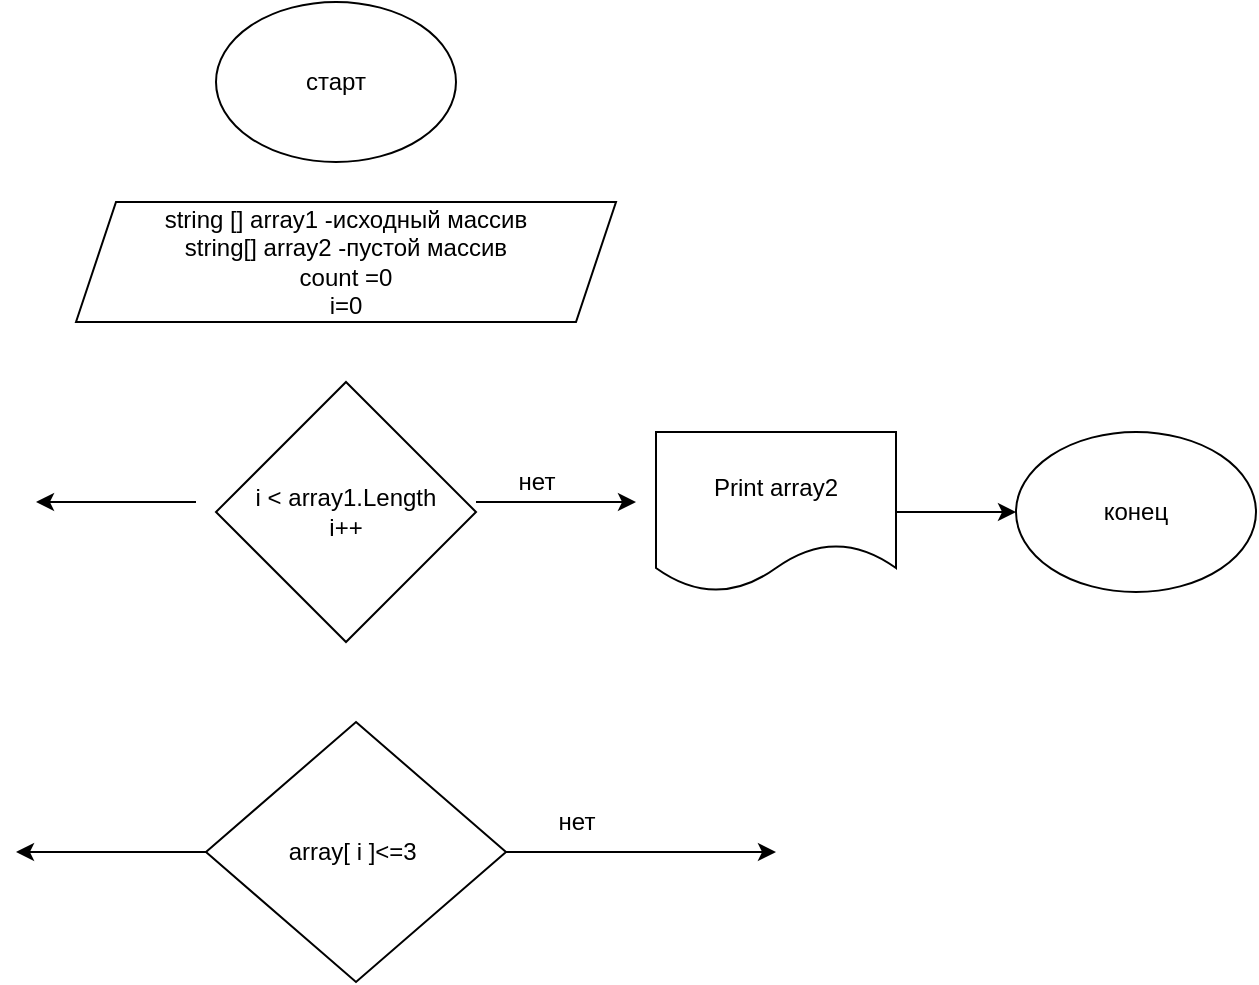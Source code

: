 <mxfile>
    <diagram id="yIrrB_NMkspFaITiPY-i" name="Страница 1">
        <mxGraphModel dx="1095" dy="617" grid="1" gridSize="10" guides="1" tooltips="1" connect="1" arrows="1" fold="1" page="1" pageScale="1" pageWidth="827" pageHeight="1169" math="0" shadow="0">
            <root>
                <mxCell id="0"/>
                <mxCell id="1" parent="0"/>
                <mxCell id="2" value="старт" style="ellipse;whiteSpace=wrap;html=1;" vertex="1" parent="1">
                    <mxGeometry x="190" y="10" width="120" height="80" as="geometry"/>
                </mxCell>
                <mxCell id="3" value="string [] array1 -исходный массив&lt;br&gt;string[] array2 -пустой массив&lt;br&gt;count =0&lt;br&gt;i=0" style="shape=parallelogram;perimeter=parallelogramPerimeter;whiteSpace=wrap;html=1;fixedSize=1;" vertex="1" parent="1">
                    <mxGeometry x="120" y="110" width="270" height="60" as="geometry"/>
                </mxCell>
                <mxCell id="5" style="edgeStyle=none;html=1;exitX=1;exitY=0.5;exitDx=0;exitDy=0;" edge="1" parent="1">
                    <mxGeometry relative="1" as="geometry">
                        <mxPoint x="400" y="260" as="targetPoint"/>
                        <mxPoint x="320" y="260" as="sourcePoint"/>
                    </mxGeometry>
                </mxCell>
                <mxCell id="6" style="edgeStyle=none;html=1;exitX=0;exitY=0.5;exitDx=0;exitDy=0;" edge="1" parent="1">
                    <mxGeometry relative="1" as="geometry">
                        <mxPoint x="100" y="260" as="targetPoint"/>
                        <mxPoint x="180" y="260" as="sourcePoint"/>
                    </mxGeometry>
                </mxCell>
                <mxCell id="7" value="i &amp;lt; array1.Length&lt;br&gt;i++" style="rhombus;whiteSpace=wrap;html=1;" vertex="1" parent="1">
                    <mxGeometry x="190" y="200" width="130" height="130" as="geometry"/>
                </mxCell>
                <mxCell id="8" value="нет" style="text;html=1;align=center;verticalAlign=middle;resizable=0;points=[];autosize=1;strokeColor=none;fillColor=none;" vertex="1" parent="1">
                    <mxGeometry x="335" y="240" width="30" height="20" as="geometry"/>
                </mxCell>
                <mxCell id="10" style="edgeStyle=none;html=1;exitX=1;exitY=0.5;exitDx=0;exitDy=0;" edge="1" parent="1" source="9" target="11">
                    <mxGeometry relative="1" as="geometry">
                        <mxPoint x="600" y="265" as="targetPoint"/>
                    </mxGeometry>
                </mxCell>
                <mxCell id="9" value="Print array2" style="shape=document;whiteSpace=wrap;html=1;boundedLbl=1;" vertex="1" parent="1">
                    <mxGeometry x="410" y="225" width="120" height="80" as="geometry"/>
                </mxCell>
                <mxCell id="11" value="конец" style="ellipse;whiteSpace=wrap;html=1;" vertex="1" parent="1">
                    <mxGeometry x="590" y="225" width="120" height="80" as="geometry"/>
                </mxCell>
                <mxCell id="13" style="edgeStyle=none;html=1;" edge="1" parent="1" source="12">
                    <mxGeometry relative="1" as="geometry">
                        <mxPoint x="470" y="435" as="targetPoint"/>
                    </mxGeometry>
                </mxCell>
                <mxCell id="14" style="edgeStyle=none;html=1;" edge="1" parent="1" source="12">
                    <mxGeometry relative="1" as="geometry">
                        <mxPoint x="90" y="435" as="targetPoint"/>
                    </mxGeometry>
                </mxCell>
                <mxCell id="12" value="array[ i ]&amp;lt;=3&amp;nbsp;" style="rhombus;whiteSpace=wrap;html=1;" vertex="1" parent="1">
                    <mxGeometry x="185" y="370" width="150" height="130" as="geometry"/>
                </mxCell>
                <mxCell id="15" value="нет" style="text;html=1;align=center;verticalAlign=middle;resizable=0;points=[];autosize=1;strokeColor=none;fillColor=none;" vertex="1" parent="1">
                    <mxGeometry x="355" y="410" width="30" height="20" as="geometry"/>
                </mxCell>
            </root>
        </mxGraphModel>
    </diagram>
</mxfile>